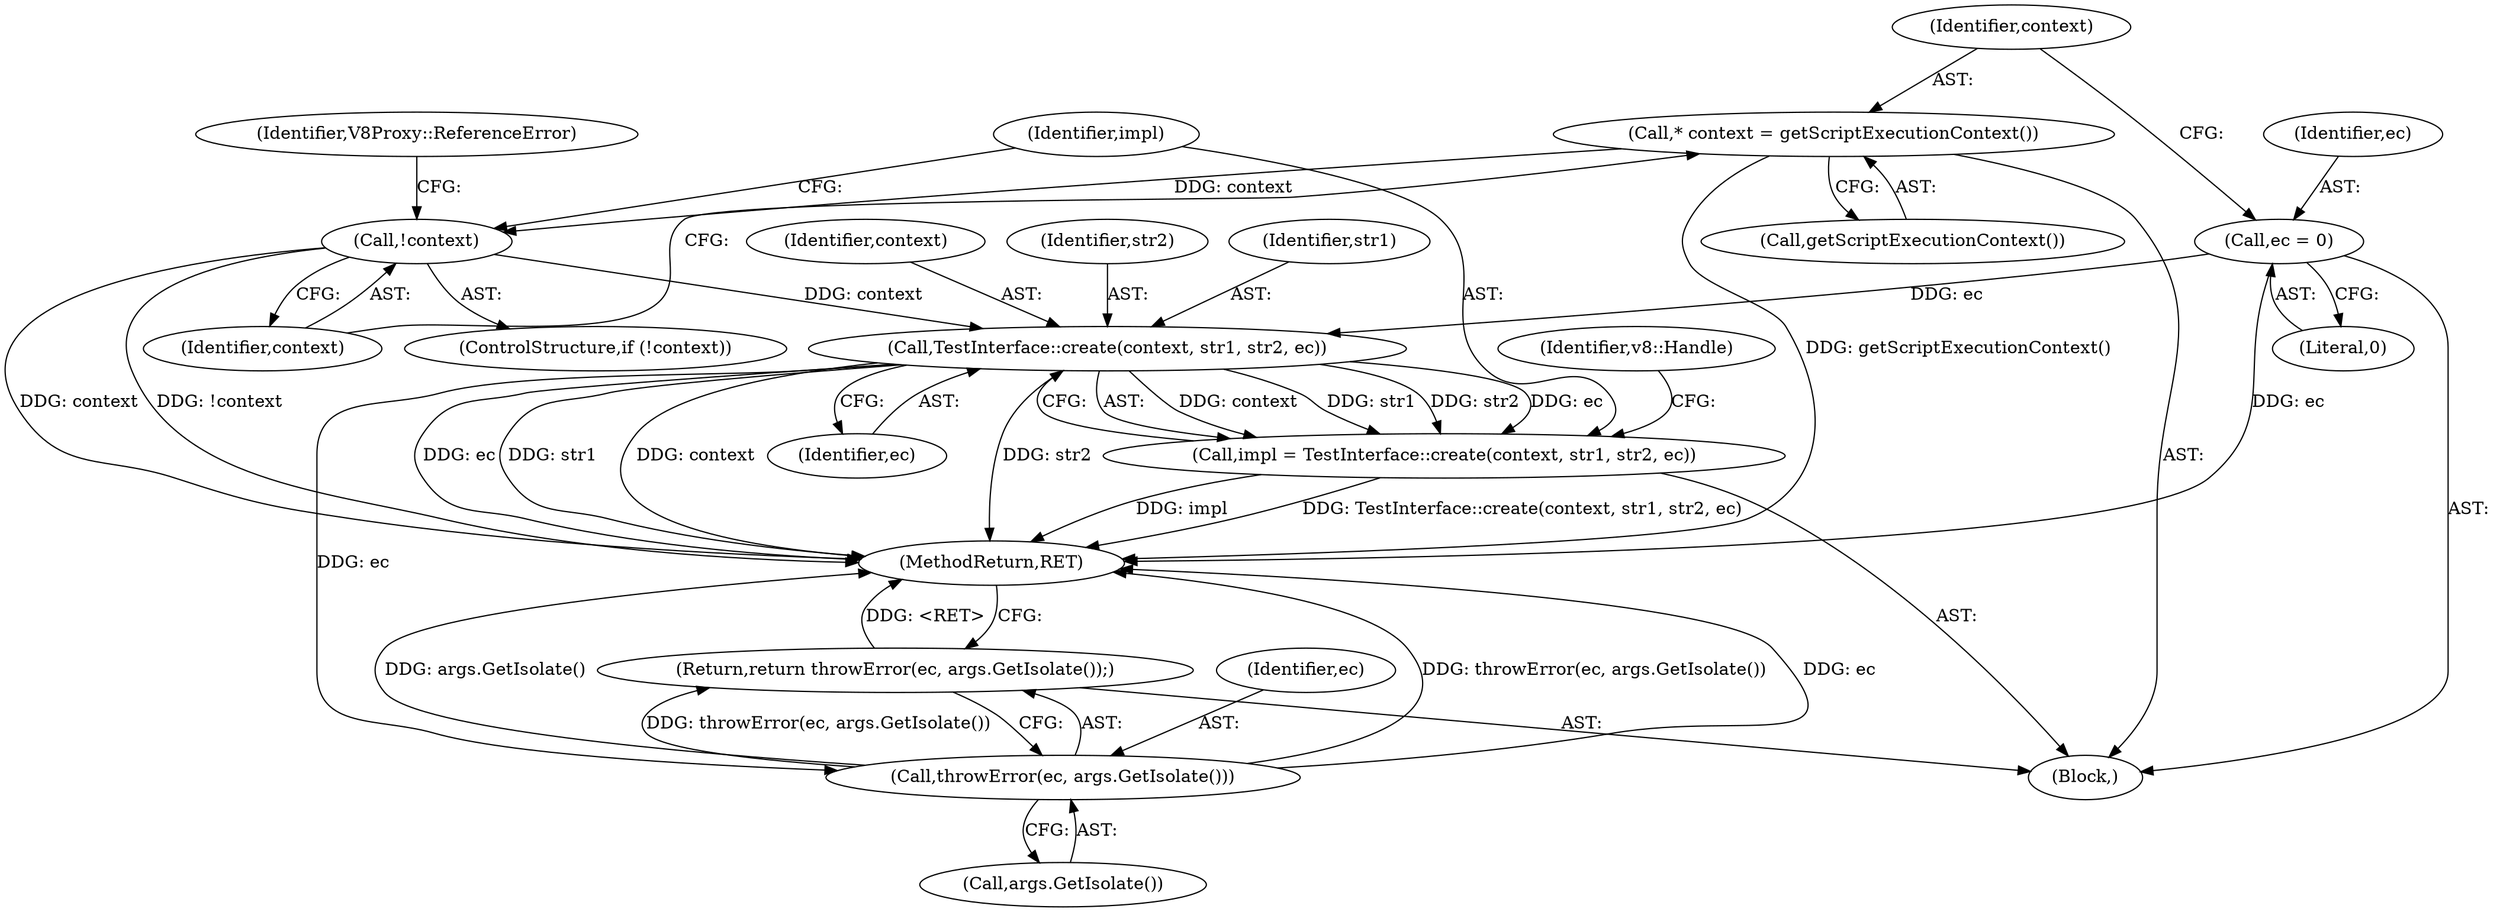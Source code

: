 digraph "0_Chrome_e9372a1bfd3588a80fcf49aa07321f0971dd6091_6@API" {
"1000142" [label="(Call,TestInterface::create(context, str1, str2, ec))"];
"1000132" [label="(Call,!context)"];
"1000128" [label="(Call,* context = getScriptExecutionContext())"];
"1000124" [label="(Call,ec = 0)"];
"1000140" [label="(Call,impl = TestInterface::create(context, str1, str2, ec))"];
"1000166" [label="(Call,throwError(ec, args.GetIsolate()))"];
"1000165" [label="(Return,return throwError(ec, args.GetIsolate());)"];
"1000165" [label="(Return,return throwError(ec, args.GetIsolate());)"];
"1000140" [label="(Call,impl = TestInterface::create(context, str1, str2, ec))"];
"1000146" [label="(Identifier,ec)"];
"1000169" [label="(MethodReturn,RET)"];
"1000126" [label="(Literal,0)"];
"1000166" [label="(Call,throwError(ec, args.GetIsolate()))"];
"1000144" [label="(Identifier,str1)"];
"1000125" [label="(Identifier,ec)"];
"1000128" [label="(Call,* context = getScriptExecutionContext())"];
"1000133" [label="(Identifier,context)"];
"1000131" [label="(ControlStructure,if (!context))"];
"1000136" [label="(Identifier,V8Proxy::ReferenceError)"];
"1000129" [label="(Identifier,context)"];
"1000167" [label="(Identifier,ec)"];
"1000149" [label="(Identifier,v8::Handle)"];
"1000143" [label="(Identifier,context)"];
"1000142" [label="(Call,TestInterface::create(context, str1, str2, ec))"];
"1000102" [label="(Block,)"];
"1000130" [label="(Call,getScriptExecutionContext())"];
"1000132" [label="(Call,!context)"];
"1000141" [label="(Identifier,impl)"];
"1000124" [label="(Call,ec = 0)"];
"1000168" [label="(Call,args.GetIsolate())"];
"1000145" [label="(Identifier,str2)"];
"1000142" -> "1000140"  [label="AST: "];
"1000142" -> "1000146"  [label="CFG: "];
"1000143" -> "1000142"  [label="AST: "];
"1000144" -> "1000142"  [label="AST: "];
"1000145" -> "1000142"  [label="AST: "];
"1000146" -> "1000142"  [label="AST: "];
"1000140" -> "1000142"  [label="CFG: "];
"1000142" -> "1000169"  [label="DDG: str1"];
"1000142" -> "1000169"  [label="DDG: context"];
"1000142" -> "1000169"  [label="DDG: str2"];
"1000142" -> "1000169"  [label="DDG: ec"];
"1000142" -> "1000140"  [label="DDG: context"];
"1000142" -> "1000140"  [label="DDG: str1"];
"1000142" -> "1000140"  [label="DDG: str2"];
"1000142" -> "1000140"  [label="DDG: ec"];
"1000132" -> "1000142"  [label="DDG: context"];
"1000124" -> "1000142"  [label="DDG: ec"];
"1000142" -> "1000166"  [label="DDG: ec"];
"1000132" -> "1000131"  [label="AST: "];
"1000132" -> "1000133"  [label="CFG: "];
"1000133" -> "1000132"  [label="AST: "];
"1000136" -> "1000132"  [label="CFG: "];
"1000141" -> "1000132"  [label="CFG: "];
"1000132" -> "1000169"  [label="DDG: !context"];
"1000132" -> "1000169"  [label="DDG: context"];
"1000128" -> "1000132"  [label="DDG: context"];
"1000128" -> "1000102"  [label="AST: "];
"1000128" -> "1000130"  [label="CFG: "];
"1000129" -> "1000128"  [label="AST: "];
"1000130" -> "1000128"  [label="AST: "];
"1000133" -> "1000128"  [label="CFG: "];
"1000128" -> "1000169"  [label="DDG: getScriptExecutionContext()"];
"1000124" -> "1000102"  [label="AST: "];
"1000124" -> "1000126"  [label="CFG: "];
"1000125" -> "1000124"  [label="AST: "];
"1000126" -> "1000124"  [label="AST: "];
"1000129" -> "1000124"  [label="CFG: "];
"1000124" -> "1000169"  [label="DDG: ec"];
"1000140" -> "1000102"  [label="AST: "];
"1000141" -> "1000140"  [label="AST: "];
"1000149" -> "1000140"  [label="CFG: "];
"1000140" -> "1000169"  [label="DDG: TestInterface::create(context, str1, str2, ec)"];
"1000140" -> "1000169"  [label="DDG: impl"];
"1000166" -> "1000165"  [label="AST: "];
"1000166" -> "1000168"  [label="CFG: "];
"1000167" -> "1000166"  [label="AST: "];
"1000168" -> "1000166"  [label="AST: "];
"1000165" -> "1000166"  [label="CFG: "];
"1000166" -> "1000169"  [label="DDG: args.GetIsolate()"];
"1000166" -> "1000169"  [label="DDG: throwError(ec, args.GetIsolate())"];
"1000166" -> "1000169"  [label="DDG: ec"];
"1000166" -> "1000165"  [label="DDG: throwError(ec, args.GetIsolate())"];
"1000165" -> "1000102"  [label="AST: "];
"1000169" -> "1000165"  [label="CFG: "];
"1000165" -> "1000169"  [label="DDG: <RET>"];
}
